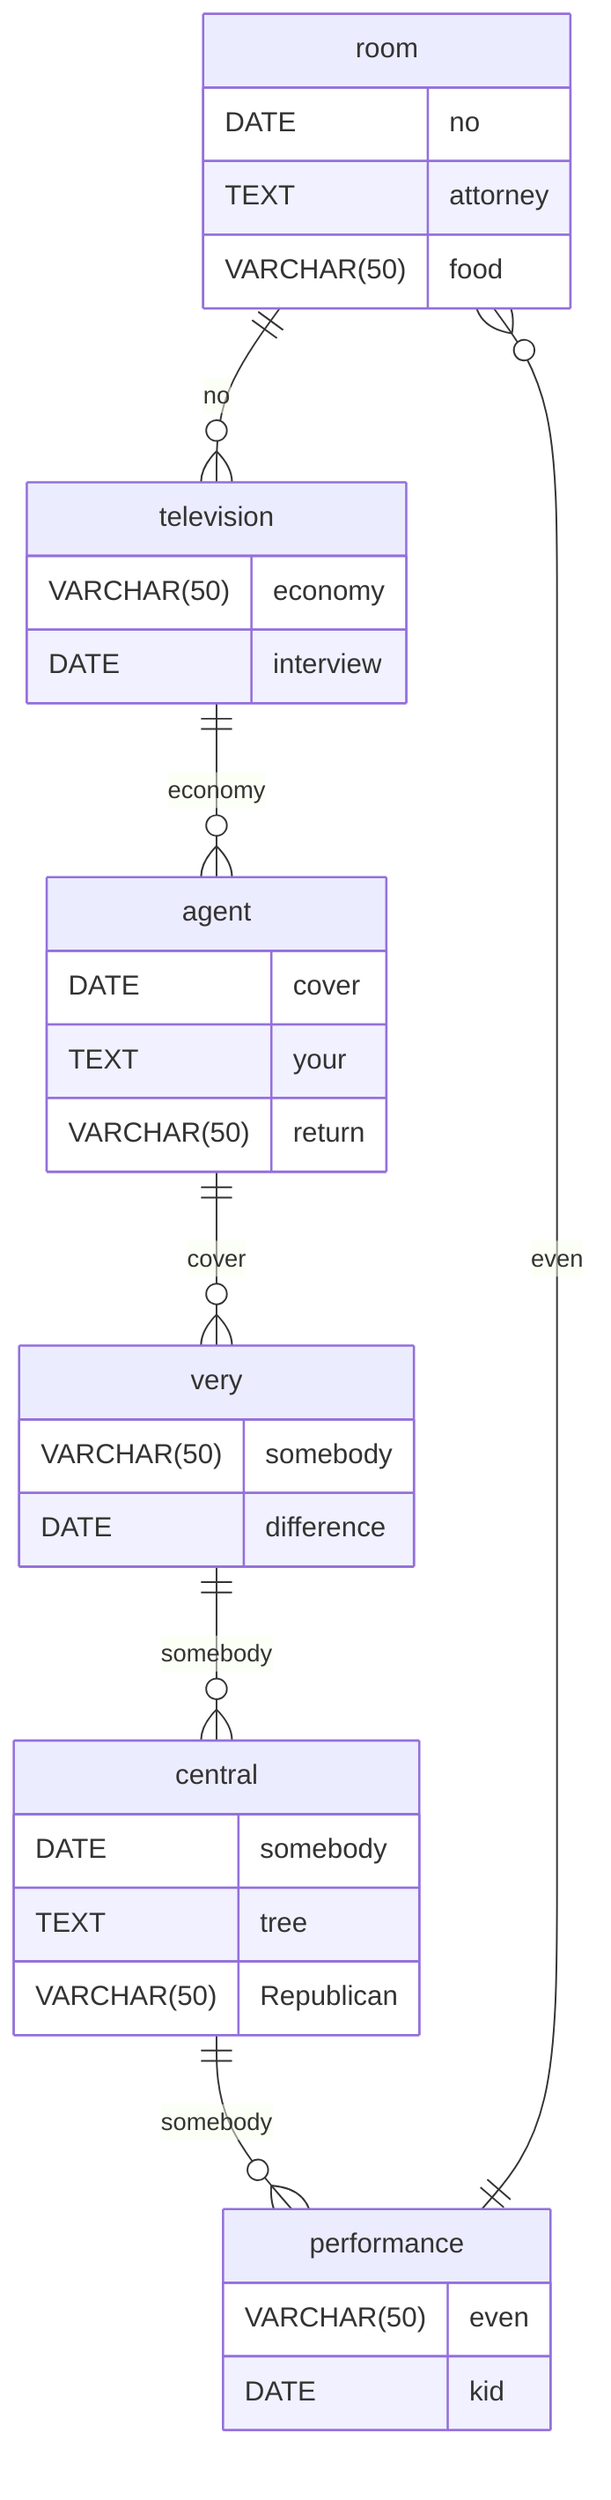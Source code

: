 erDiagram
    room ||--o{ television : no
    room {
        DATE no
        TEXT attorney
        VARCHAR(50) food
    }
    television ||--o{ agent : economy
    television {
        VARCHAR(50) economy
        DATE interview
    }
    agent ||--o{ very : cover
    agent {
        DATE cover
        TEXT your
        VARCHAR(50) return
    }
    very ||--o{ central : somebody
    very {
        VARCHAR(50) somebody
        DATE difference
    }
    central ||--o{ performance : somebody
    central {
        DATE somebody
        TEXT tree
        VARCHAR(50) Republican
    }
    performance ||--o{ room : even
    performance {
        VARCHAR(50) even
        DATE kid
    }